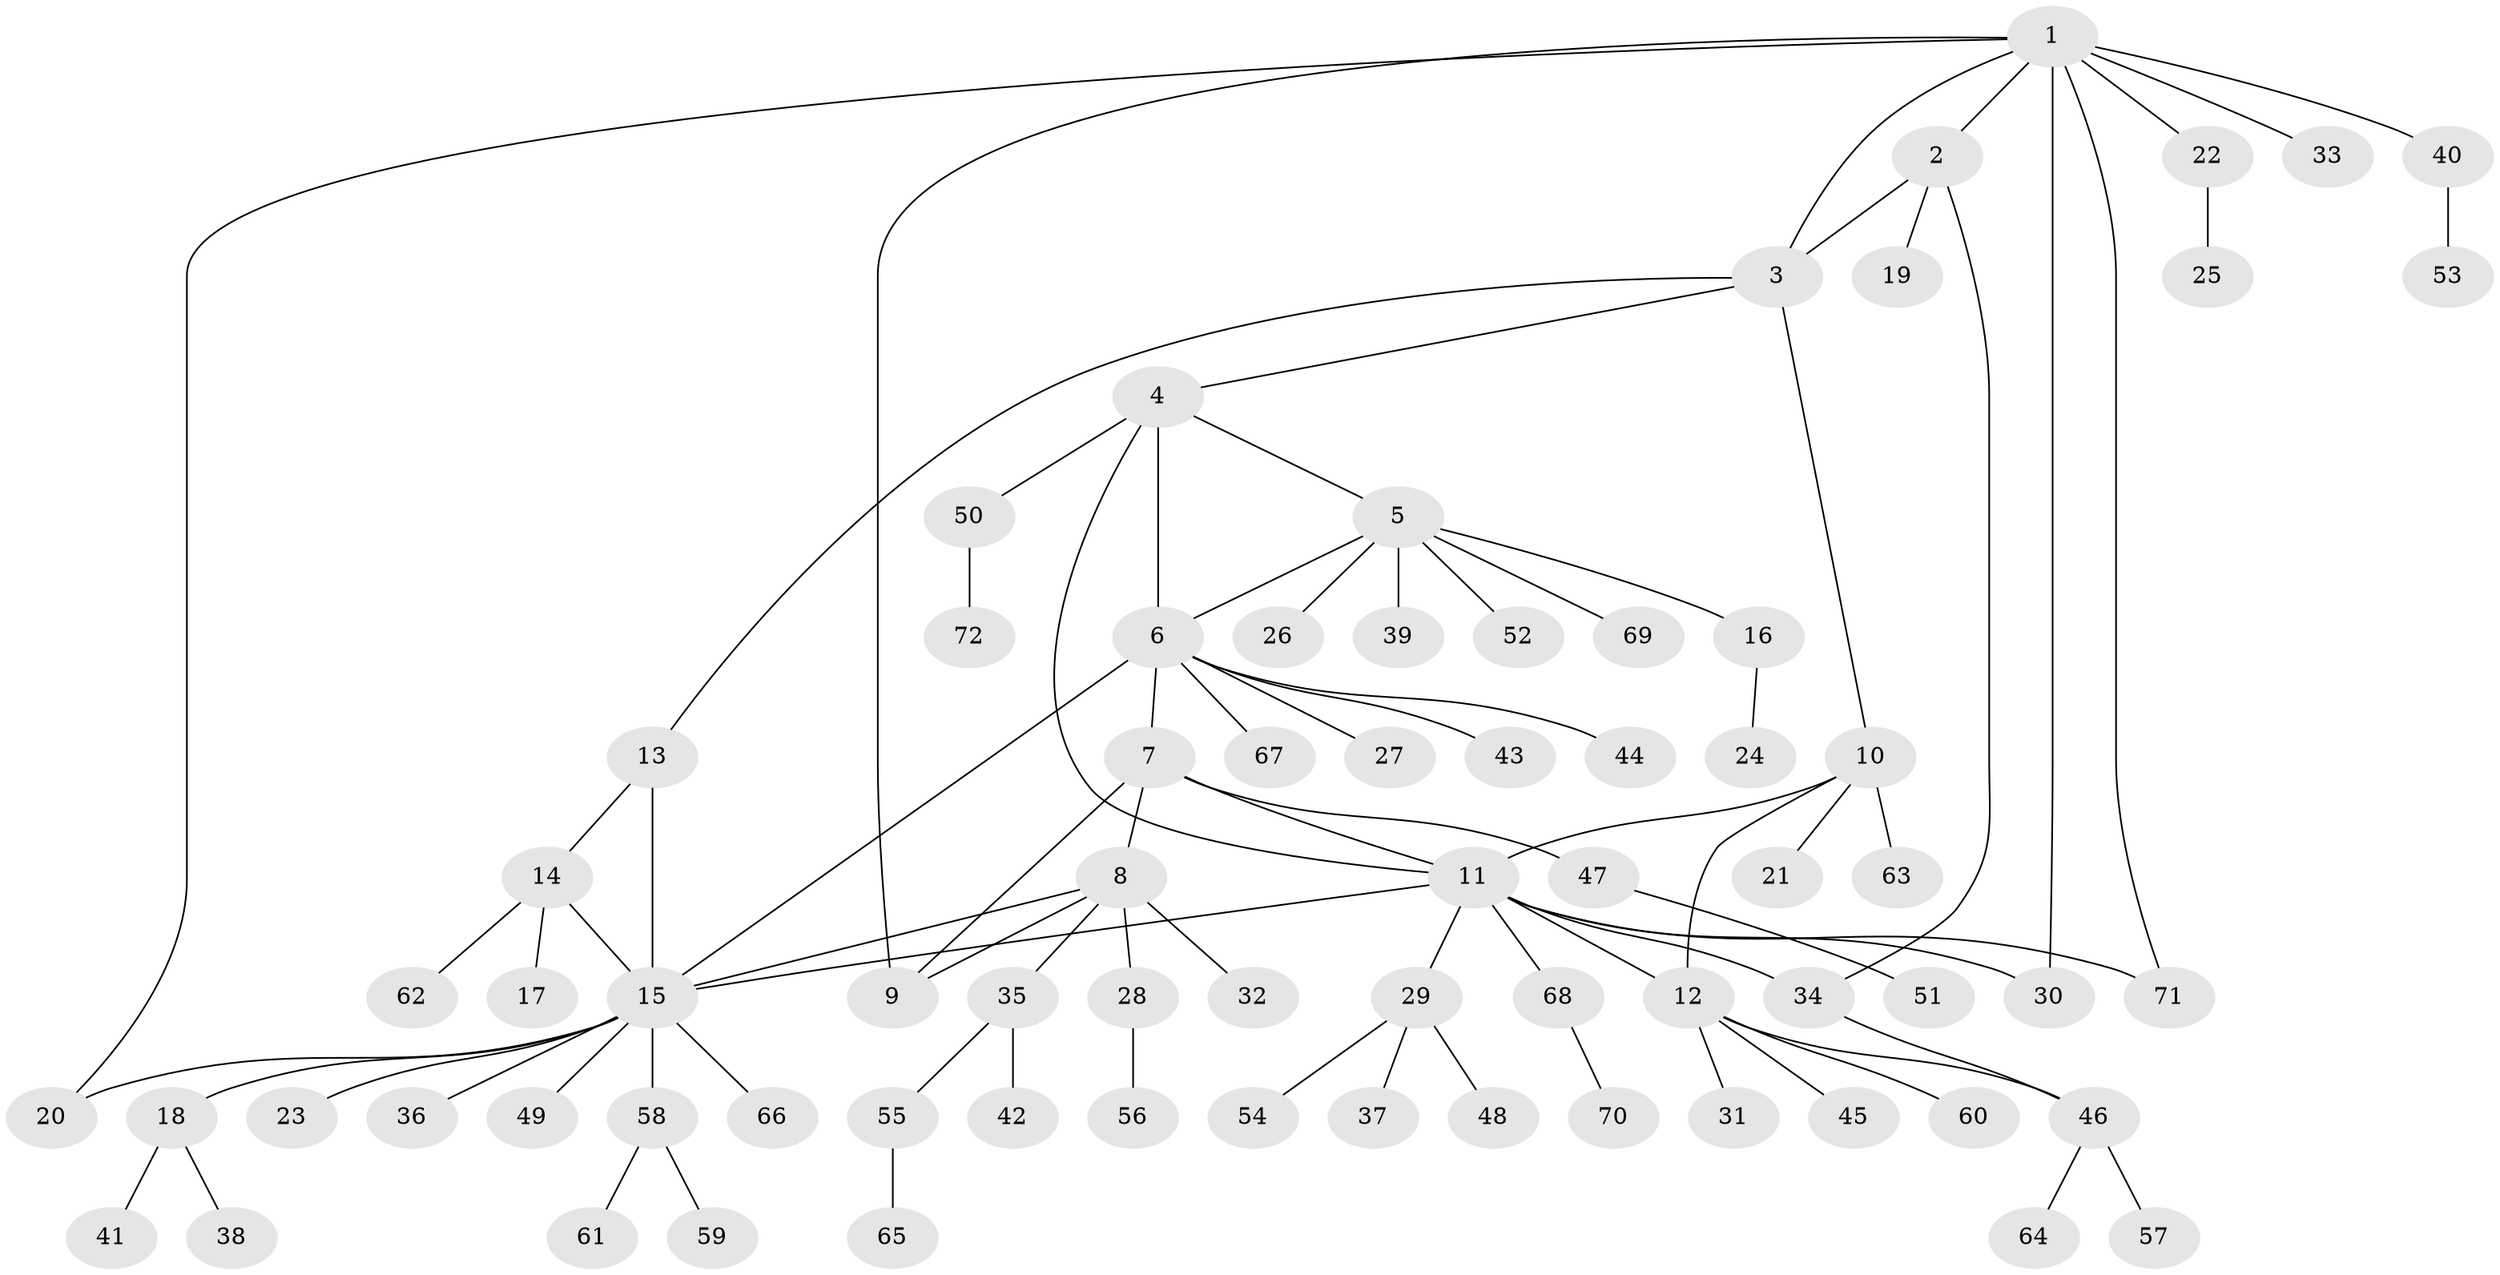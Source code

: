 // Generated by graph-tools (version 1.1) at 2025/37/03/09/25 02:37:30]
// undirected, 72 vertices, 87 edges
graph export_dot {
graph [start="1"]
  node [color=gray90,style=filled];
  1;
  2;
  3;
  4;
  5;
  6;
  7;
  8;
  9;
  10;
  11;
  12;
  13;
  14;
  15;
  16;
  17;
  18;
  19;
  20;
  21;
  22;
  23;
  24;
  25;
  26;
  27;
  28;
  29;
  30;
  31;
  32;
  33;
  34;
  35;
  36;
  37;
  38;
  39;
  40;
  41;
  42;
  43;
  44;
  45;
  46;
  47;
  48;
  49;
  50;
  51;
  52;
  53;
  54;
  55;
  56;
  57;
  58;
  59;
  60;
  61;
  62;
  63;
  64;
  65;
  66;
  67;
  68;
  69;
  70;
  71;
  72;
  1 -- 2;
  1 -- 3;
  1 -- 9;
  1 -- 20;
  1 -- 22;
  1 -- 30;
  1 -- 33;
  1 -- 40;
  1 -- 71;
  2 -- 3;
  2 -- 19;
  2 -- 34;
  3 -- 4;
  3 -- 10;
  3 -- 13;
  4 -- 5;
  4 -- 6;
  4 -- 11;
  4 -- 50;
  5 -- 6;
  5 -- 16;
  5 -- 26;
  5 -- 39;
  5 -- 52;
  5 -- 69;
  6 -- 7;
  6 -- 15;
  6 -- 27;
  6 -- 43;
  6 -- 44;
  6 -- 67;
  7 -- 8;
  7 -- 9;
  7 -- 11;
  7 -- 47;
  8 -- 9;
  8 -- 15;
  8 -- 28;
  8 -- 32;
  8 -- 35;
  10 -- 11;
  10 -- 12;
  10 -- 21;
  10 -- 63;
  11 -- 12;
  11 -- 15;
  11 -- 29;
  11 -- 30;
  11 -- 34;
  11 -- 68;
  11 -- 71;
  12 -- 31;
  12 -- 45;
  12 -- 46;
  12 -- 60;
  13 -- 14;
  13 -- 15;
  14 -- 15;
  14 -- 17;
  14 -- 62;
  15 -- 18;
  15 -- 20;
  15 -- 23;
  15 -- 36;
  15 -- 49;
  15 -- 58;
  15 -- 66;
  16 -- 24;
  18 -- 38;
  18 -- 41;
  22 -- 25;
  28 -- 56;
  29 -- 37;
  29 -- 48;
  29 -- 54;
  34 -- 46;
  35 -- 42;
  35 -- 55;
  40 -- 53;
  46 -- 57;
  46 -- 64;
  47 -- 51;
  50 -- 72;
  55 -- 65;
  58 -- 59;
  58 -- 61;
  68 -- 70;
}
